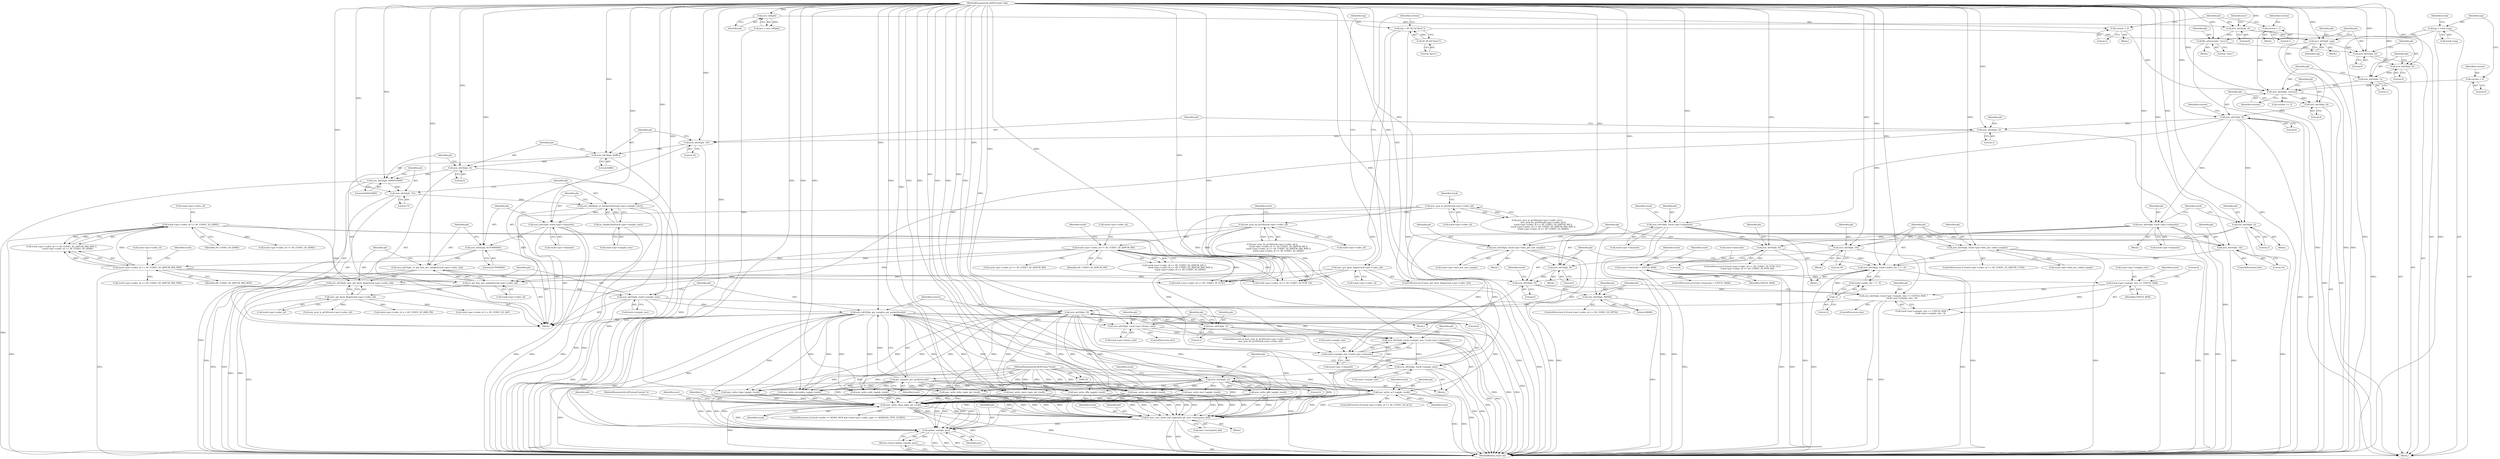 digraph "1_FFmpeg_fa19fbcf712a6a6cc5a5cfdc3254a97b9bce6582@API" {
"1000651" [label="(Call,mov_write_ac3_tag(pb, track))"];
"1000314" [label="(Call,avio_wb32(pb, get_samples_per_packet(track)))"];
"1000309" [label="(Call,avio_wb32(pb, track->sample_size))"];
"1000301" [label="(Call,avio_wb32(pb, mov_get_lpcm_flags(track->par->codec_id)))"];
"1000293" [label="(Call,avio_wb32(pb, av_get_bits_per_sample(track->par->codec_id)))"];
"1000290" [label="(Call,avio_wb32(pb, 0x7F000000))"];
"1000283" [label="(Call,avio_wb32(pb, track->par->channels))"];
"1000275" [label="(Call,avio_wb64(pb, av_double2int(track->par->sample_rate)))"];
"1000272" [label="(Call,avio_wb32(pb, 72))"];
"1000269" [label="(Call,avio_wb32(pb, 0x00010000))"];
"1000266" [label="(Call,avio_wb16(pb, 0))"];
"1000263" [label="(Call,avio_wb16(pb, 0xfffe))"];
"1000260" [label="(Call,avio_wb16(pb, 16))"];
"1000257" [label="(Call,avio_wb16(pb, 3))"];
"1000249" [label="(Call,avio_wb32(pb, 0))"];
"1000246" [label="(Call,avio_wb16(pb, 0))"];
"1000243" [label="(Call,avio_wb16(pb, version))"];
"1000240" [label="(Call,avio_wb16(pb, 1))"];
"1000237" [label="(Call,avio_wb16(pb, 0))"];
"1000234" [label="(Call,avio_wb32(pb, 0))"];
"1000226" [label="(Call,ffio_wfourcc(pb, \"enca\"))"];
"1000216" [label="(Call,avio_wb32(pb, 0))"];
"1000129" [label="(Call,avio_tell(pb))"];
"1000122" [label="(MethodParameterIn,AVIOContext *pb)"];
"1000231" [label="(Call,avio_wl32(pb, tag))"];
"1000162" [label="(Call,tag = AV_RL32(\"lpcm\"))"];
"1000164" [label="(Call,AV_RL32(\"lpcm\"))"];
"1000136" [label="(Call,tag = track->tag)"];
"1000213" [label="(Call,version = 1)"];
"1000166" [label="(Call,version = 2)"];
"1000132" [label="(Call,version = 0)"];
"1000277" [label="(Call,av_double2int(track->par->sample_rate))"];
"1000295" [label="(Call,av_get_bits_per_sample(track->par->codec_id))"];
"1000156" [label="(Call,mov_get_lpcm_flags(track->par->codec_id))"];
"1000205" [label="(Call,track->par->codec_id == AV_CODEC_ID_QDM2)"];
"1000198" [label="(Call,track->par->codec_id == AV_CODEC_ID_ADPCM_IMA_WAV)"];
"1000190" [label="(Call,track->par->codec_id == AV_CODEC_ID_ADPCM_MS)"];
"1000183" [label="(Call,mov_pcm_be_gt16(track->par->codec_id))"];
"1000176" [label="(Call,mov_pcm_le_gt16(track->par->codec_id))"];
"1000303" [label="(Call,mov_get_lpcm_flags(track->par->codec_id))"];
"1000316" [label="(Call,get_samples_per_packet(track))"];
"1000124" [label="(MethodParameterIn,MOVTrack *track)"];
"1000517" [label="(Call,avio_wb32(pb, 2))"];
"1000512" [label="(Call,avio_wb32(pb, track->sample_size))"];
"1000501" [label="(Call,avio_wb32(pb, track->sample_size / track->par->channels))"];
"1000494" [label="(Call,avio_wb32(pb, track->par->frame_size))"];
"1000468" [label="(Call,avio_wb16(pb, 0))"];
"1000448" [label="(Call,avio_wb16(pb, 48000))"];
"1000437" [label="(Call,avio_wb16(pb, 0))"];
"1000434" [label="(Call,avio_wb16(pb, 0))"];
"1000422" [label="(Call,avio_wb16(pb, track->par->bits_per_raw_sample))"];
"1000410" [label="(Call,avio_wb16(pb, 2))"];
"1000401" [label="(Call,avio_wb16(pb, track->par->channels))"];
"1000431" [label="(Call,avio_wb16(pb, 16))"];
"1000373" [label="(Call,avio_wb16(pb, track->audio_vbr ? -2 : 0))"];
"1000350" [label="(Call,avio_wb16(pb, 8))"];
"1000327" [label="(Call,avio_wb16(pb, track->par->channels))"];
"1000370" [label="(Call,avio_wb16(pb, 16))"];
"1000362" [label="(Call,avio_wb16(pb, track->par->bits_per_coded_sample))"];
"1000379" [label="(Call,-2)"];
"1000452" [label="(Call,avio_wb16(pb, track->par->sample_rate <= UINT16_MAX ?\n                          track->par->sample_rate : 0))"];
"1000455" [label="(Call,track->par->sample_rate <= UINT16_MAX)"];
"1000149" [label="(Call,track->timescale > UINT16_MAX)"];
"1000490" [label="(Call,avio_wb32(pb, 1))"];
"1000503" [label="(Call,track->sample_size / track->par->channels)"];
"1000739" [label="(Call,mov_write_chan_tag(s, pb, track))"];
"1000750" [label="(Call,ff_mov_cenc_write_sinf_tag(track, pb, mov->encryption_kid))"];
"1000757" [label="(Call,update_size(pb, pos))"];
"1000756" [label="(Return,return update_size(pb, pos);)"];
"1000205" [label="(Call,track->par->codec_id == AV_CODEC_ID_QDM2)"];
"1000739" [label="(Call,mov_write_chan_tag(s, pb, track))"];
"1000148" [label="(ControlStructure,if (track->timescale > UINT16_MAX))"];
"1000227" [label="(Identifier,pb)"];
"1000316" [label="(Call,get_samples_per_packet(track))"];
"1000315" [label="(Identifier,pb)"];
"1000217" [label="(Identifier,pb)"];
"1000440" [label="(ControlStructure,if (track->par->codec_id == AV_CODEC_ID_OPUS))"];
"1000351" [label="(Identifier,pb)"];
"1000369" [label="(ControlStructure,else)"];
"1000155" [label="(ControlStructure,if (mov_get_lpcm_flags(track->par->codec_id)))"];
"1000373" [label="(Call,avio_wb16(pb, track->audio_vbr ? -2 : 0))"];
"1000294" [label="(Identifier,pb)"];
"1000293" [label="(Call,avio_wb32(pb, av_get_bits_per_sample(track->par->codec_id)))"];
"1000328" [label="(Identifier,pb)"];
"1000422" [label="(Call,avio_wb16(pb, track->par->bits_per_raw_sample))"];
"1000461" [label="(Identifier,UINT16_MAX)"];
"1000218" [label="(Literal,0)"];
"1000584" [label="(Call,track->par->codec_id == AV_CODEC_ID_QDM2)"];
"1000354" [label="(ControlStructure,if (track->par->codec_id == AV_CODEC_ID_ADPCM_G726))"];
"1000317" [label="(Identifier,track)"];
"1000259" [label="(Literal,3)"];
"1000663" [label="(Call,mov_write_eac3_tag(pb, track))"];
"1000687" [label="(Call,mov_write_wfex_tag(s, pb, track))"];
"1000284" [label="(Identifier,pb)"];
"1000240" [label="(Call,avio_wb16(pb, 1))"];
"1000186" [label="(Identifier,track)"];
"1000374" [label="(Identifier,pb)"];
"1000410" [label="(Call,avio_wb16(pb, 2))"];
"1000276" [label="(Identifier,pb)"];
"1000568" [label="(Call,track->par->codec_id == AV_CODEC_ID_ADPCM_MS)"];
"1000272" [label="(Call,avio_wb32(pb, 72))"];
"1000295" [label="(Call,av_get_bits_per_sample(track->par->codec_id))"];
"1000204" [label="(Identifier,AV_CODEC_ID_ADPCM_IMA_WAV)"];
"1000177" [label="(Call,track->par->codec_id)"];
"1000478" [label="(Call,mov_pcm_le_gt16(track->par->codec_id))"];
"1000290" [label="(Call,avio_wb32(pb, 0x7F000000))"];
"1000248" [label="(Literal,0)"];
"1000363" [label="(Identifier,pb)"];
"1000329" [label="(Call,track->par->channels)"];
"1000386" [label="(Call,track->par->codec_id == AV_CODEC_ID_FLAC)"];
"1000291" [label="(Identifier,pb)"];
"1000273" [label="(Identifier,pb)"];
"1000350" [label="(Call,avio_wb16(pb, 8))"];
"1000632" [label="(Call,track->par->codec_id == AV_CODEC_ID_AMR_NB)"];
"1000375" [label="(Call,track->audio_vbr ? -2 : 0)"];
"1000191" [label="(Call,track->par->codec_id)"];
"1000124" [label="(MethodParameterIn,MOVTrack *track)"];
"1000167" [label="(Identifier,version)"];
"1000157" [label="(Call,track->par->codec_id)"];
"1000251" [label="(Literal,0)"];
"1000423" [label="(Identifier,pb)"];
"1000741" [label="(Identifier,pb)"];
"1000154" [label="(Block,)"];
"1000464" [label="(Identifier,track)"];
"1000371" [label="(Identifier,pb)"];
"1000336" [label="(Call,track->par->codec_id == AV_CODEC_ID_PCM_U8)"];
"1000254" [label="(Identifier,version)"];
"1000190" [label="(Call,track->par->codec_id == AV_CODEC_ID_ADPCM_MS)"];
"1000467" [label="(Literal,0)"];
"1000751" [label="(Identifier,track)"];
"1000512" [label="(Call,avio_wb32(pb, track->sample_size))"];
"1000501" [label="(Call,avio_wb32(pb, track->sample_size / track->par->channels))"];
"1000193" [label="(Identifier,track)"];
"1000401" [label="(Call,avio_wb16(pb, track->par->channels))"];
"1000451" [label="(ControlStructure,else)"];
"1000758" [label="(Identifier,pb)"];
"1000176" [label="(Call,mov_pcm_le_gt16(track->par->codec_id))"];
"1000182" [label="(Call,mov_pcm_be_gt16(track->par->codec_id) ||\n                   track->par->codec_id == AV_CODEC_ID_ADPCM_MS ||\n                   track->par->codec_id == AV_CODEC_ID_ADPCM_IMA_WAV ||\n                   track->par->codec_id == AV_CODEC_ID_QDM2)"];
"1000253" [label="(Call,version == 2)"];
"1000236" [label="(Literal,0)"];
"1000296" [label="(Call,track->par->codec_id)"];
"1000496" [label="(Call,track->par->frame_size)"];
"1000211" [label="(Identifier,AV_CODEC_ID_QDM2)"];
"1000491" [label="(Identifier,pb)"];
"1000432" [label="(Identifier,pb)"];
"1000612" [label="(Call,mov_write_wave_tag(s, pb, track))"];
"1000334" [label="(ControlStructure,if (track->par->codec_id == AV_CODEC_ID_PCM_U8 ||\n                track->par->codec_id == AV_CODEC_ID_PCM_S8))"];
"1000225" [label="(Block,)"];
"1000493" [label="(ControlStructure,else)"];
"1000433" [label="(Literal,16)"];
"1000476" [label="(ControlStructure,if (mov_pcm_le_gt16(track->par->codec_id) ||\n            mov_pcm_be_gt16(track->par->codec_id)))"];
"1000162" [label="(Call,tag = AV_RL32(\"lpcm\"))"];
"1000517" [label="(Call,avio_wb32(pb, 2))"];
"1000437" [label="(Call,avio_wb16(pb, 0))"];
"1000444" [label="(Identifier,track)"];
"1000383" [label="(Block,)"];
"1000267" [label="(Identifier,pb)"];
"1000285" [label="(Call,track->par->channels)"];
"1000153" [label="(Identifier,UINT16_MAX)"];
"1000494" [label="(Call,avio_wb32(pb, track->par->frame_size))"];
"1000250" [label="(Identifier,pb)"];
"1000150" [label="(Call,track->timescale)"];
"1000700" [label="(Call,mov_write_dfla_tag(pb, track))"];
"1000326" [label="(Block,)"];
"1000164" [label="(Call,AV_RL32(\"lpcm\"))"];
"1000232" [label="(Identifier,pb)"];
"1000352" [label="(Literal,8)"];
"1000238" [label="(Identifier,pb)"];
"1000222" [label="(Identifier,mov)"];
"1000756" [label="(Return,return update_size(pb, pos);)"];
"1000165" [label="(Literal,\"lpcm\")"];
"1000729" [label="(Identifier,track)"];
"1000199" [label="(Call,track->par->codec_id)"];
"1000370" [label="(Call,avio_wb16(pb, 16))"];
"1000456" [label="(Call,track->par->sample_rate)"];
"1000121" [label="(MethodParameterIn,AVFormatContext *s)"];
"1000431" [label="(Call,avio_wb16(pb, 16))"];
"1000400" [label="(Block,)"];
"1000130" [label="(Identifier,pb)"];
"1000129" [label="(Call,avio_tell(pb))"];
"1000417" [label="(Identifier,track)"];
"1000430" [label="(Block,)"];
"1000314" [label="(Call,avio_wb32(pb, get_samples_per_packet(track)))"];
"1000502" [label="(Identifier,pb)"];
"1000753" [label="(Call,mov->encryption_kid)"];
"1000197" [label="(Call,track->par->codec_id == AV_CODEC_ID_ADPCM_IMA_WAV ||\n                   track->par->codec_id == AV_CODEC_ID_QDM2)"];
"1000675" [label="(Call,mov_write_extradata_tag(pb, track))"];
"1000339" [label="(Identifier,track)"];
"1000168" [label="(Literal,2)"];
"1000268" [label="(Literal,0)"];
"1000379" [label="(Call,-2)"];
"1000372" [label="(Literal,16)"];
"1000274" [label="(Literal,72)"];
"1000234" [label="(Call,avio_wb32(pb, 0))"];
"1000362" [label="(Call,avio_wb16(pb, track->par->bits_per_coded_sample))"];
"1000249" [label="(Call,avio_wb32(pb, 0))"];
"1000402" [label="(Identifier,pb)"];
"1000122" [label="(MethodParameterIn,AVIOContext *pb)"];
"1000301" [label="(Call,avio_wb32(pb, mov_get_lpcm_flags(track->par->codec_id)))"];
"1000327" [label="(Call,avio_wb16(pb, track->par->channels))"];
"1000226" [label="(Call,ffio_wfourcc(pb, \"enca\"))"];
"1000746" [label="(Identifier,mov)"];
"1000503" [label="(Call,track->sample_size / track->par->channels)"];
"1000518" [label="(Identifier,pb)"];
"1000233" [label="(Identifier,tag)"];
"1000206" [label="(Call,track->par->codec_id)"];
"1000237" [label="(Call,avio_wb16(pb, 0))"];
"1000277" [label="(Call,av_double2int(track->par->sample_rate))"];
"1000159" [label="(Identifier,track)"];
"1000241" [label="(Identifier,pb)"];
"1000750" [label="(Call,ff_mov_cenc_write_sinf_tag(track, pb, mov->encryption_kid))"];
"1000257" [label="(Call,avio_wb16(pb, 3))"];
"1000265" [label="(Literal,0xfffe)"];
"1000411" [label="(Identifier,pb)"];
"1000235" [label="(Identifier,pb)"];
"1000454" [label="(Call,track->par->sample_rate <= UINT16_MAX ?\n                          track->par->sample_rate : 0)"];
"1000262" [label="(Literal,16)"];
"1000740" [label="(Identifier,s)"];
"1000712" [label="(Call,mov_write_dops_tag(pb, track))"];
"1000244" [label="(Identifier,pb)"];
"1000125" [label="(Block,)"];
"1000243" [label="(Call,avio_wb16(pb, version))"];
"1000449" [label="(Identifier,pb)"];
"1000439" [label="(Literal,0)"];
"1000470" [label="(Literal,0)"];
"1000424" [label="(Call,track->par->bits_per_raw_sample)"];
"1000137" [label="(Identifier,tag)"];
"1000436" [label="(Literal,0)"];
"1000173" [label="(Identifier,track)"];
"1000752" [label="(Identifier,pb)"];
"1000127" [label="(Call,pos = avio_tell(pb))"];
"1000412" [label="(Literal,2)"];
"1000215" [label="(Literal,1)"];
"1000455" [label="(Call,track->par->sample_rate <= UINT16_MAX)"];
"1000507" [label="(Call,track->par->channels)"];
"1000319" [label="(Block,)"];
"1000231" [label="(Call,avio_wl32(pb, tag))"];
"1000198" [label="(Call,track->par->codec_id == AV_CODEC_ID_ADPCM_IMA_WAV)"];
"1000639" [label="(Call,mov_write_amr_tag(pb, track))"];
"1000495" [label="(Identifier,pb)"];
"1000230" [label="(Block,)"];
"1000653" [label="(Identifier,track)"];
"1000468" [label="(Call,avio_wb16(pb, 0))"];
"1000490" [label="(Call,avio_wb32(pb, 1))"];
"1000469" [label="(Identifier,pb)"];
"1000214" [label="(Identifier,version)"];
"1000519" [label="(Literal,2)"];
"1000421" [label="(Block,)"];
"1000403" [label="(Call,track->par->channels)"];
"1000434" [label="(Call,avio_wb16(pb, 0))"];
"1000201" [label="(Identifier,track)"];
"1000189" [label="(Call,track->par->codec_id == AV_CODEC_ID_ADPCM_MS ||\n                   track->par->codec_id == AV_CODEC_ID_ADPCM_IMA_WAV ||\n                   track->par->codec_id == AV_CODEC_ID_QDM2)"];
"1000269" [label="(Call,avio_wb32(pb, 0x00010000))"];
"1000260" [label="(Call,avio_wb16(pb, 16))"];
"1000228" [label="(Literal,\"enca\")"];
"1000246" [label="(Call,avio_wb16(pb, 0))"];
"1000448" [label="(Call,avio_wb16(pb, 48000))"];
"1000138" [label="(Call,track->tag)"];
"1000438" [label="(Identifier,pb)"];
"1000309" [label="(Call,avio_wb32(pb, track->sample_size))"];
"1000245" [label="(Identifier,version)"];
"1000524" [label="(Identifier,track)"];
"1000261" [label="(Identifier,pb)"];
"1000175" [label="(Call,mov_pcm_le_gt16(track->par->codec_id) ||\n                   mov_pcm_be_gt16(track->par->codec_id) ||\n                   track->par->codec_id == AV_CODEC_ID_ADPCM_MS ||\n                   track->par->codec_id == AV_CODEC_ID_ADPCM_IMA_WAV ||\n                   track->par->codec_id == AV_CODEC_ID_QDM2)"];
"1000528" [label="(Call,track->par->codec_id == AV_CODEC_ID_AAC)"];
"1000450" [label="(Literal,48000)"];
"1000208" [label="(Identifier,track)"];
"1000380" [label="(Literal,2)"];
"1000275" [label="(Call,avio_wb64(pb, av_double2int(track->par->sample_rate)))"];
"1000256" [label="(Block,)"];
"1000163" [label="(Identifier,tag)"];
"1000278" [label="(Call,track->par->sample_rate)"];
"1000196" [label="(Identifier,AV_CODEC_ID_ADPCM_MS)"];
"1000149" [label="(Call,track->timescale > UINT16_MAX)"];
"1000749" [label="(Block,)"];
"1000302" [label="(Identifier,pb)"];
"1000216" [label="(Call,avio_wb32(pb, 0))"];
"1000651" [label="(Call,mov_write_ac3_tag(pb, track))"];
"1000475" [label="(Block,)"];
"1000504" [label="(Call,track->sample_size)"];
"1000409" [label="(Block,)"];
"1000271" [label="(Literal,0x00010000)"];
"1000364" [label="(Call,track->par->bits_per_coded_sample)"];
"1000311" [label="(Call,track->sample_size)"];
"1000166" [label="(Call,version = 2)"];
"1000270" [label="(Identifier,pb)"];
"1000453" [label="(Identifier,pb)"];
"1000757" [label="(Call,update_size(pb, pos))"];
"1000627" [label="(Call,mov_write_esds_tag(pb, track))"];
"1000239" [label="(Literal,0)"];
"1000514" [label="(Call,track->sample_size)"];
"1000213" [label="(Call,version = 1)"];
"1000473" [label="(Identifier,version)"];
"1000435" [label="(Identifier,pb)"];
"1000242" [label="(Literal,1)"];
"1000144" [label="(Identifier,track)"];
"1000725" [label="(ControlStructure,if (track->mode == MODE_MOV && track->par->codec_type == AVMEDIA_TYPE_AUDIO))"];
"1000264" [label="(Identifier,pb)"];
"1000258" [label="(Identifier,pb)"];
"1000132" [label="(Call,version = 0)"];
"1000760" [label="(MethodReturn,static int)"];
"1000292" [label="(Literal,0x7F000000)"];
"1000212" [label="(Block,)"];
"1000643" [label="(ControlStructure,if (track->par->codec_id == AV_CODEC_ID_AC3))"];
"1000310" [label="(Identifier,pb)"];
"1000156" [label="(Call,mov_get_lpcm_flags(track->par->codec_id))"];
"1000492" [label="(Literal,1)"];
"1000303" [label="(Call,mov_get_lpcm_flags(track->par->codec_id))"];
"1000304" [label="(Call,track->par->codec_id)"];
"1000247" [label="(Identifier,pb)"];
"1000283" [label="(Call,avio_wb32(pb, track->par->channels))"];
"1000266" [label="(Call,avio_wb16(pb, 0))"];
"1000263" [label="(Call,avio_wb16(pb, 0xfffe))"];
"1000133" [label="(Identifier,version)"];
"1000184" [label="(Call,track->par->codec_id)"];
"1000742" [label="(Identifier,track)"];
"1000136" [label="(Call,tag = track->tag)"];
"1000722" [label="(Call,mov_write_glbl_tag(pb, track))"];
"1000576" [label="(Call,track->par->codec_id == AV_CODEC_ID_ADPCM_IMA_WAV)"];
"1000183" [label="(Call,mov_pcm_be_gt16(track->par->codec_id))"];
"1000134" [label="(Literal,0)"];
"1000759" [label="(Identifier,pos)"];
"1000513" [label="(Identifier,pb)"];
"1000452" [label="(Call,avio_wb16(pb, track->par->sample_rate <= UINT16_MAX ?\n                          track->par->sample_rate : 0))"];
"1000652" [label="(Identifier,pb)"];
"1000651" -> "1000643"  [label="AST: "];
"1000651" -> "1000653"  [label="CFG: "];
"1000652" -> "1000651"  [label="AST: "];
"1000653" -> "1000651"  [label="AST: "];
"1000729" -> "1000651"  [label="CFG: "];
"1000651" -> "1000760"  [label="DDG: "];
"1000651" -> "1000760"  [label="DDG: "];
"1000314" -> "1000651"  [label="DDG: "];
"1000517" -> "1000651"  [label="DDG: "];
"1000468" -> "1000651"  [label="DDG: "];
"1000122" -> "1000651"  [label="DDG: "];
"1000316" -> "1000651"  [label="DDG: "];
"1000124" -> "1000651"  [label="DDG: "];
"1000651" -> "1000739"  [label="DDG: "];
"1000651" -> "1000739"  [label="DDG: "];
"1000651" -> "1000750"  [label="DDG: "];
"1000651" -> "1000750"  [label="DDG: "];
"1000651" -> "1000757"  [label="DDG: "];
"1000314" -> "1000256"  [label="AST: "];
"1000314" -> "1000316"  [label="CFG: "];
"1000315" -> "1000314"  [label="AST: "];
"1000316" -> "1000314"  [label="AST: "];
"1000473" -> "1000314"  [label="CFG: "];
"1000314" -> "1000760"  [label="DDG: "];
"1000314" -> "1000760"  [label="DDG: "];
"1000309" -> "1000314"  [label="DDG: "];
"1000122" -> "1000314"  [label="DDG: "];
"1000316" -> "1000314"  [label="DDG: "];
"1000314" -> "1000490"  [label="DDG: "];
"1000314" -> "1000494"  [label="DDG: "];
"1000314" -> "1000612"  [label="DDG: "];
"1000314" -> "1000627"  [label="DDG: "];
"1000314" -> "1000639"  [label="DDG: "];
"1000314" -> "1000663"  [label="DDG: "];
"1000314" -> "1000675"  [label="DDG: "];
"1000314" -> "1000687"  [label="DDG: "];
"1000314" -> "1000700"  [label="DDG: "];
"1000314" -> "1000712"  [label="DDG: "];
"1000314" -> "1000722"  [label="DDG: "];
"1000314" -> "1000739"  [label="DDG: "];
"1000314" -> "1000750"  [label="DDG: "];
"1000314" -> "1000757"  [label="DDG: "];
"1000309" -> "1000256"  [label="AST: "];
"1000309" -> "1000311"  [label="CFG: "];
"1000310" -> "1000309"  [label="AST: "];
"1000311" -> "1000309"  [label="AST: "];
"1000315" -> "1000309"  [label="CFG: "];
"1000309" -> "1000760"  [label="DDG: "];
"1000309" -> "1000760"  [label="DDG: "];
"1000301" -> "1000309"  [label="DDG: "];
"1000122" -> "1000309"  [label="DDG: "];
"1000309" -> "1000503"  [label="DDG: "];
"1000301" -> "1000256"  [label="AST: "];
"1000301" -> "1000303"  [label="CFG: "];
"1000302" -> "1000301"  [label="AST: "];
"1000303" -> "1000301"  [label="AST: "];
"1000310" -> "1000301"  [label="CFG: "];
"1000301" -> "1000760"  [label="DDG: "];
"1000301" -> "1000760"  [label="DDG: "];
"1000293" -> "1000301"  [label="DDG: "];
"1000122" -> "1000301"  [label="DDG: "];
"1000303" -> "1000301"  [label="DDG: "];
"1000293" -> "1000256"  [label="AST: "];
"1000293" -> "1000295"  [label="CFG: "];
"1000294" -> "1000293"  [label="AST: "];
"1000295" -> "1000293"  [label="AST: "];
"1000302" -> "1000293"  [label="CFG: "];
"1000293" -> "1000760"  [label="DDG: "];
"1000293" -> "1000760"  [label="DDG: "];
"1000290" -> "1000293"  [label="DDG: "];
"1000122" -> "1000293"  [label="DDG: "];
"1000295" -> "1000293"  [label="DDG: "];
"1000290" -> "1000256"  [label="AST: "];
"1000290" -> "1000292"  [label="CFG: "];
"1000291" -> "1000290"  [label="AST: "];
"1000292" -> "1000290"  [label="AST: "];
"1000294" -> "1000290"  [label="CFG: "];
"1000290" -> "1000760"  [label="DDG: "];
"1000283" -> "1000290"  [label="DDG: "];
"1000122" -> "1000290"  [label="DDG: "];
"1000283" -> "1000256"  [label="AST: "];
"1000283" -> "1000285"  [label="CFG: "];
"1000284" -> "1000283"  [label="AST: "];
"1000285" -> "1000283"  [label="AST: "];
"1000291" -> "1000283"  [label="CFG: "];
"1000283" -> "1000760"  [label="DDG: "];
"1000283" -> "1000760"  [label="DDG: "];
"1000275" -> "1000283"  [label="DDG: "];
"1000122" -> "1000283"  [label="DDG: "];
"1000283" -> "1000503"  [label="DDG: "];
"1000275" -> "1000256"  [label="AST: "];
"1000275" -> "1000277"  [label="CFG: "];
"1000276" -> "1000275"  [label="AST: "];
"1000277" -> "1000275"  [label="AST: "];
"1000284" -> "1000275"  [label="CFG: "];
"1000275" -> "1000760"  [label="DDG: "];
"1000275" -> "1000760"  [label="DDG: "];
"1000272" -> "1000275"  [label="DDG: "];
"1000122" -> "1000275"  [label="DDG: "];
"1000277" -> "1000275"  [label="DDG: "];
"1000272" -> "1000256"  [label="AST: "];
"1000272" -> "1000274"  [label="CFG: "];
"1000273" -> "1000272"  [label="AST: "];
"1000274" -> "1000272"  [label="AST: "];
"1000276" -> "1000272"  [label="CFG: "];
"1000272" -> "1000760"  [label="DDG: "];
"1000269" -> "1000272"  [label="DDG: "];
"1000122" -> "1000272"  [label="DDG: "];
"1000269" -> "1000256"  [label="AST: "];
"1000269" -> "1000271"  [label="CFG: "];
"1000270" -> "1000269"  [label="AST: "];
"1000271" -> "1000269"  [label="AST: "];
"1000273" -> "1000269"  [label="CFG: "];
"1000269" -> "1000760"  [label="DDG: "];
"1000266" -> "1000269"  [label="DDG: "];
"1000122" -> "1000269"  [label="DDG: "];
"1000266" -> "1000256"  [label="AST: "];
"1000266" -> "1000268"  [label="CFG: "];
"1000267" -> "1000266"  [label="AST: "];
"1000268" -> "1000266"  [label="AST: "];
"1000270" -> "1000266"  [label="CFG: "];
"1000266" -> "1000760"  [label="DDG: "];
"1000263" -> "1000266"  [label="DDG: "];
"1000122" -> "1000266"  [label="DDG: "];
"1000263" -> "1000256"  [label="AST: "];
"1000263" -> "1000265"  [label="CFG: "];
"1000264" -> "1000263"  [label="AST: "];
"1000265" -> "1000263"  [label="AST: "];
"1000267" -> "1000263"  [label="CFG: "];
"1000263" -> "1000760"  [label="DDG: "];
"1000260" -> "1000263"  [label="DDG: "];
"1000122" -> "1000263"  [label="DDG: "];
"1000260" -> "1000256"  [label="AST: "];
"1000260" -> "1000262"  [label="CFG: "];
"1000261" -> "1000260"  [label="AST: "];
"1000262" -> "1000260"  [label="AST: "];
"1000264" -> "1000260"  [label="CFG: "];
"1000260" -> "1000760"  [label="DDG: "];
"1000257" -> "1000260"  [label="DDG: "];
"1000122" -> "1000260"  [label="DDG: "];
"1000257" -> "1000256"  [label="AST: "];
"1000257" -> "1000259"  [label="CFG: "];
"1000258" -> "1000257"  [label="AST: "];
"1000259" -> "1000257"  [label="AST: "];
"1000261" -> "1000257"  [label="CFG: "];
"1000257" -> "1000760"  [label="DDG: "];
"1000249" -> "1000257"  [label="DDG: "];
"1000122" -> "1000257"  [label="DDG: "];
"1000249" -> "1000125"  [label="AST: "];
"1000249" -> "1000251"  [label="CFG: "];
"1000250" -> "1000249"  [label="AST: "];
"1000251" -> "1000249"  [label="AST: "];
"1000254" -> "1000249"  [label="CFG: "];
"1000249" -> "1000760"  [label="DDG: "];
"1000246" -> "1000249"  [label="DDG: "];
"1000122" -> "1000249"  [label="DDG: "];
"1000249" -> "1000327"  [label="DDG: "];
"1000249" -> "1000401"  [label="DDG: "];
"1000249" -> "1000410"  [label="DDG: "];
"1000246" -> "1000125"  [label="AST: "];
"1000246" -> "1000248"  [label="CFG: "];
"1000247" -> "1000246"  [label="AST: "];
"1000248" -> "1000246"  [label="AST: "];
"1000250" -> "1000246"  [label="CFG: "];
"1000243" -> "1000246"  [label="DDG: "];
"1000122" -> "1000246"  [label="DDG: "];
"1000243" -> "1000125"  [label="AST: "];
"1000243" -> "1000245"  [label="CFG: "];
"1000244" -> "1000243"  [label="AST: "];
"1000245" -> "1000243"  [label="AST: "];
"1000247" -> "1000243"  [label="CFG: "];
"1000243" -> "1000760"  [label="DDG: "];
"1000240" -> "1000243"  [label="DDG: "];
"1000122" -> "1000243"  [label="DDG: "];
"1000213" -> "1000243"  [label="DDG: "];
"1000166" -> "1000243"  [label="DDG: "];
"1000132" -> "1000243"  [label="DDG: "];
"1000243" -> "1000253"  [label="DDG: "];
"1000240" -> "1000125"  [label="AST: "];
"1000240" -> "1000242"  [label="CFG: "];
"1000241" -> "1000240"  [label="AST: "];
"1000242" -> "1000240"  [label="AST: "];
"1000244" -> "1000240"  [label="CFG: "];
"1000240" -> "1000760"  [label="DDG: "];
"1000237" -> "1000240"  [label="DDG: "];
"1000122" -> "1000240"  [label="DDG: "];
"1000237" -> "1000125"  [label="AST: "];
"1000237" -> "1000239"  [label="CFG: "];
"1000238" -> "1000237"  [label="AST: "];
"1000239" -> "1000237"  [label="AST: "];
"1000241" -> "1000237"  [label="CFG: "];
"1000234" -> "1000237"  [label="DDG: "];
"1000122" -> "1000237"  [label="DDG: "];
"1000234" -> "1000125"  [label="AST: "];
"1000234" -> "1000236"  [label="CFG: "];
"1000235" -> "1000234"  [label="AST: "];
"1000236" -> "1000234"  [label="AST: "];
"1000238" -> "1000234"  [label="CFG: "];
"1000226" -> "1000234"  [label="DDG: "];
"1000231" -> "1000234"  [label="DDG: "];
"1000122" -> "1000234"  [label="DDG: "];
"1000226" -> "1000225"  [label="AST: "];
"1000226" -> "1000228"  [label="CFG: "];
"1000227" -> "1000226"  [label="AST: "];
"1000228" -> "1000226"  [label="AST: "];
"1000235" -> "1000226"  [label="CFG: "];
"1000226" -> "1000760"  [label="DDG: "];
"1000216" -> "1000226"  [label="DDG: "];
"1000122" -> "1000226"  [label="DDG: "];
"1000216" -> "1000125"  [label="AST: "];
"1000216" -> "1000218"  [label="CFG: "];
"1000217" -> "1000216"  [label="AST: "];
"1000218" -> "1000216"  [label="AST: "];
"1000222" -> "1000216"  [label="CFG: "];
"1000129" -> "1000216"  [label="DDG: "];
"1000122" -> "1000216"  [label="DDG: "];
"1000216" -> "1000231"  [label="DDG: "];
"1000129" -> "1000127"  [label="AST: "];
"1000129" -> "1000130"  [label="CFG: "];
"1000130" -> "1000129"  [label="AST: "];
"1000127" -> "1000129"  [label="CFG: "];
"1000129" -> "1000127"  [label="DDG: "];
"1000122" -> "1000129"  [label="DDG: "];
"1000122" -> "1000120"  [label="AST: "];
"1000122" -> "1000760"  [label="DDG: "];
"1000122" -> "1000231"  [label="DDG: "];
"1000122" -> "1000327"  [label="DDG: "];
"1000122" -> "1000350"  [label="DDG: "];
"1000122" -> "1000362"  [label="DDG: "];
"1000122" -> "1000370"  [label="DDG: "];
"1000122" -> "1000373"  [label="DDG: "];
"1000122" -> "1000401"  [label="DDG: "];
"1000122" -> "1000410"  [label="DDG: "];
"1000122" -> "1000422"  [label="DDG: "];
"1000122" -> "1000431"  [label="DDG: "];
"1000122" -> "1000434"  [label="DDG: "];
"1000122" -> "1000437"  [label="DDG: "];
"1000122" -> "1000448"  [label="DDG: "];
"1000122" -> "1000452"  [label="DDG: "];
"1000122" -> "1000468"  [label="DDG: "];
"1000122" -> "1000490"  [label="DDG: "];
"1000122" -> "1000494"  [label="DDG: "];
"1000122" -> "1000501"  [label="DDG: "];
"1000122" -> "1000512"  [label="DDG: "];
"1000122" -> "1000517"  [label="DDG: "];
"1000122" -> "1000612"  [label="DDG: "];
"1000122" -> "1000627"  [label="DDG: "];
"1000122" -> "1000639"  [label="DDG: "];
"1000122" -> "1000663"  [label="DDG: "];
"1000122" -> "1000675"  [label="DDG: "];
"1000122" -> "1000687"  [label="DDG: "];
"1000122" -> "1000700"  [label="DDG: "];
"1000122" -> "1000712"  [label="DDG: "];
"1000122" -> "1000722"  [label="DDG: "];
"1000122" -> "1000739"  [label="DDG: "];
"1000122" -> "1000750"  [label="DDG: "];
"1000122" -> "1000757"  [label="DDG: "];
"1000231" -> "1000230"  [label="AST: "];
"1000231" -> "1000233"  [label="CFG: "];
"1000232" -> "1000231"  [label="AST: "];
"1000233" -> "1000231"  [label="AST: "];
"1000235" -> "1000231"  [label="CFG: "];
"1000231" -> "1000760"  [label="DDG: "];
"1000231" -> "1000760"  [label="DDG: "];
"1000162" -> "1000231"  [label="DDG: "];
"1000136" -> "1000231"  [label="DDG: "];
"1000162" -> "1000155"  [label="AST: "];
"1000162" -> "1000164"  [label="CFG: "];
"1000163" -> "1000162"  [label="AST: "];
"1000164" -> "1000162"  [label="AST: "];
"1000167" -> "1000162"  [label="CFG: "];
"1000162" -> "1000760"  [label="DDG: "];
"1000162" -> "1000760"  [label="DDG: "];
"1000164" -> "1000162"  [label="DDG: "];
"1000164" -> "1000165"  [label="CFG: "];
"1000165" -> "1000164"  [label="AST: "];
"1000136" -> "1000125"  [label="AST: "];
"1000136" -> "1000138"  [label="CFG: "];
"1000137" -> "1000136"  [label="AST: "];
"1000138" -> "1000136"  [label="AST: "];
"1000144" -> "1000136"  [label="CFG: "];
"1000136" -> "1000760"  [label="DDG: "];
"1000136" -> "1000760"  [label="DDG: "];
"1000213" -> "1000212"  [label="AST: "];
"1000213" -> "1000215"  [label="CFG: "];
"1000214" -> "1000213"  [label="AST: "];
"1000215" -> "1000213"  [label="AST: "];
"1000217" -> "1000213"  [label="CFG: "];
"1000166" -> "1000154"  [label="AST: "];
"1000166" -> "1000168"  [label="CFG: "];
"1000167" -> "1000166"  [label="AST: "];
"1000168" -> "1000166"  [label="AST: "];
"1000217" -> "1000166"  [label="CFG: "];
"1000132" -> "1000125"  [label="AST: "];
"1000132" -> "1000134"  [label="CFG: "];
"1000133" -> "1000132"  [label="AST: "];
"1000134" -> "1000132"  [label="AST: "];
"1000137" -> "1000132"  [label="CFG: "];
"1000277" -> "1000278"  [label="CFG: "];
"1000278" -> "1000277"  [label="AST: "];
"1000277" -> "1000760"  [label="DDG: "];
"1000295" -> "1000296"  [label="CFG: "];
"1000296" -> "1000295"  [label="AST: "];
"1000156" -> "1000295"  [label="DDG: "];
"1000205" -> "1000295"  [label="DDG: "];
"1000183" -> "1000295"  [label="DDG: "];
"1000190" -> "1000295"  [label="DDG: "];
"1000198" -> "1000295"  [label="DDG: "];
"1000176" -> "1000295"  [label="DDG: "];
"1000295" -> "1000303"  [label="DDG: "];
"1000156" -> "1000155"  [label="AST: "];
"1000156" -> "1000157"  [label="CFG: "];
"1000157" -> "1000156"  [label="AST: "];
"1000163" -> "1000156"  [label="CFG: "];
"1000167" -> "1000156"  [label="CFG: "];
"1000156" -> "1000760"  [label="DDG: "];
"1000156" -> "1000336"  [label="DDG: "];
"1000156" -> "1000386"  [label="DDG: "];
"1000205" -> "1000197"  [label="AST: "];
"1000205" -> "1000211"  [label="CFG: "];
"1000206" -> "1000205"  [label="AST: "];
"1000211" -> "1000205"  [label="AST: "];
"1000197" -> "1000205"  [label="CFG: "];
"1000205" -> "1000760"  [label="DDG: "];
"1000205" -> "1000197"  [label="DDG: "];
"1000205" -> "1000197"  [label="DDG: "];
"1000198" -> "1000205"  [label="DDG: "];
"1000205" -> "1000336"  [label="DDG: "];
"1000205" -> "1000386"  [label="DDG: "];
"1000205" -> "1000584"  [label="DDG: "];
"1000198" -> "1000197"  [label="AST: "];
"1000198" -> "1000204"  [label="CFG: "];
"1000199" -> "1000198"  [label="AST: "];
"1000204" -> "1000198"  [label="AST: "];
"1000208" -> "1000198"  [label="CFG: "];
"1000197" -> "1000198"  [label="CFG: "];
"1000198" -> "1000760"  [label="DDG: "];
"1000198" -> "1000197"  [label="DDG: "];
"1000198" -> "1000197"  [label="DDG: "];
"1000190" -> "1000198"  [label="DDG: "];
"1000198" -> "1000336"  [label="DDG: "];
"1000198" -> "1000386"  [label="DDG: "];
"1000198" -> "1000576"  [label="DDG: "];
"1000190" -> "1000189"  [label="AST: "];
"1000190" -> "1000196"  [label="CFG: "];
"1000191" -> "1000190"  [label="AST: "];
"1000196" -> "1000190"  [label="AST: "];
"1000201" -> "1000190"  [label="CFG: "];
"1000189" -> "1000190"  [label="CFG: "];
"1000190" -> "1000760"  [label="DDG: "];
"1000190" -> "1000189"  [label="DDG: "];
"1000190" -> "1000189"  [label="DDG: "];
"1000183" -> "1000190"  [label="DDG: "];
"1000190" -> "1000336"  [label="DDG: "];
"1000190" -> "1000386"  [label="DDG: "];
"1000190" -> "1000568"  [label="DDG: "];
"1000183" -> "1000182"  [label="AST: "];
"1000183" -> "1000184"  [label="CFG: "];
"1000184" -> "1000183"  [label="AST: "];
"1000193" -> "1000183"  [label="CFG: "];
"1000182" -> "1000183"  [label="CFG: "];
"1000183" -> "1000182"  [label="DDG: "];
"1000176" -> "1000183"  [label="DDG: "];
"1000183" -> "1000336"  [label="DDG: "];
"1000183" -> "1000386"  [label="DDG: "];
"1000176" -> "1000175"  [label="AST: "];
"1000176" -> "1000177"  [label="CFG: "];
"1000177" -> "1000176"  [label="AST: "];
"1000186" -> "1000176"  [label="CFG: "];
"1000175" -> "1000176"  [label="CFG: "];
"1000176" -> "1000175"  [label="DDG: "];
"1000176" -> "1000336"  [label="DDG: "];
"1000176" -> "1000386"  [label="DDG: "];
"1000303" -> "1000304"  [label="CFG: "];
"1000304" -> "1000303"  [label="AST: "];
"1000303" -> "1000760"  [label="DDG: "];
"1000303" -> "1000478"  [label="DDG: "];
"1000303" -> "1000528"  [label="DDG: "];
"1000303" -> "1000632"  [label="DDG: "];
"1000316" -> "1000317"  [label="CFG: "];
"1000317" -> "1000316"  [label="AST: "];
"1000316" -> "1000760"  [label="DDG: "];
"1000124" -> "1000316"  [label="DDG: "];
"1000316" -> "1000612"  [label="DDG: "];
"1000316" -> "1000627"  [label="DDG: "];
"1000316" -> "1000639"  [label="DDG: "];
"1000316" -> "1000663"  [label="DDG: "];
"1000316" -> "1000675"  [label="DDG: "];
"1000316" -> "1000687"  [label="DDG: "];
"1000316" -> "1000700"  [label="DDG: "];
"1000316" -> "1000712"  [label="DDG: "];
"1000316" -> "1000722"  [label="DDG: "];
"1000316" -> "1000739"  [label="DDG: "];
"1000316" -> "1000750"  [label="DDG: "];
"1000124" -> "1000120"  [label="AST: "];
"1000124" -> "1000760"  [label="DDG: "];
"1000124" -> "1000612"  [label="DDG: "];
"1000124" -> "1000627"  [label="DDG: "];
"1000124" -> "1000639"  [label="DDG: "];
"1000124" -> "1000663"  [label="DDG: "];
"1000124" -> "1000675"  [label="DDG: "];
"1000124" -> "1000687"  [label="DDG: "];
"1000124" -> "1000700"  [label="DDG: "];
"1000124" -> "1000712"  [label="DDG: "];
"1000124" -> "1000722"  [label="DDG: "];
"1000124" -> "1000739"  [label="DDG: "];
"1000124" -> "1000750"  [label="DDG: "];
"1000517" -> "1000475"  [label="AST: "];
"1000517" -> "1000519"  [label="CFG: "];
"1000518" -> "1000517"  [label="AST: "];
"1000519" -> "1000517"  [label="AST: "];
"1000524" -> "1000517"  [label="CFG: "];
"1000517" -> "1000760"  [label="DDG: "];
"1000512" -> "1000517"  [label="DDG: "];
"1000517" -> "1000612"  [label="DDG: "];
"1000517" -> "1000627"  [label="DDG: "];
"1000517" -> "1000639"  [label="DDG: "];
"1000517" -> "1000663"  [label="DDG: "];
"1000517" -> "1000675"  [label="DDG: "];
"1000517" -> "1000687"  [label="DDG: "];
"1000517" -> "1000700"  [label="DDG: "];
"1000517" -> "1000712"  [label="DDG: "];
"1000517" -> "1000722"  [label="DDG: "];
"1000517" -> "1000739"  [label="DDG: "];
"1000517" -> "1000750"  [label="DDG: "];
"1000517" -> "1000757"  [label="DDG: "];
"1000512" -> "1000475"  [label="AST: "];
"1000512" -> "1000514"  [label="CFG: "];
"1000513" -> "1000512"  [label="AST: "];
"1000514" -> "1000512"  [label="AST: "];
"1000518" -> "1000512"  [label="CFG: "];
"1000512" -> "1000760"  [label="DDG: "];
"1000512" -> "1000760"  [label="DDG: "];
"1000501" -> "1000512"  [label="DDG: "];
"1000503" -> "1000512"  [label="DDG: "];
"1000501" -> "1000475"  [label="AST: "];
"1000501" -> "1000503"  [label="CFG: "];
"1000502" -> "1000501"  [label="AST: "];
"1000503" -> "1000501"  [label="AST: "];
"1000513" -> "1000501"  [label="CFG: "];
"1000501" -> "1000760"  [label="DDG: "];
"1000501" -> "1000760"  [label="DDG: "];
"1000494" -> "1000501"  [label="DDG: "];
"1000490" -> "1000501"  [label="DDG: "];
"1000503" -> "1000501"  [label="DDG: "];
"1000503" -> "1000501"  [label="DDG: "];
"1000494" -> "1000493"  [label="AST: "];
"1000494" -> "1000496"  [label="CFG: "];
"1000495" -> "1000494"  [label="AST: "];
"1000496" -> "1000494"  [label="AST: "];
"1000502" -> "1000494"  [label="CFG: "];
"1000494" -> "1000760"  [label="DDG: "];
"1000494" -> "1000760"  [label="DDG: "];
"1000468" -> "1000494"  [label="DDG: "];
"1000468" -> "1000319"  [label="AST: "];
"1000468" -> "1000470"  [label="CFG: "];
"1000469" -> "1000468"  [label="AST: "];
"1000470" -> "1000468"  [label="AST: "];
"1000473" -> "1000468"  [label="CFG: "];
"1000468" -> "1000760"  [label="DDG: "];
"1000448" -> "1000468"  [label="DDG: "];
"1000452" -> "1000468"  [label="DDG: "];
"1000468" -> "1000490"  [label="DDG: "];
"1000468" -> "1000612"  [label="DDG: "];
"1000468" -> "1000627"  [label="DDG: "];
"1000468" -> "1000639"  [label="DDG: "];
"1000468" -> "1000663"  [label="DDG: "];
"1000468" -> "1000675"  [label="DDG: "];
"1000468" -> "1000687"  [label="DDG: "];
"1000468" -> "1000700"  [label="DDG: "];
"1000468" -> "1000712"  [label="DDG: "];
"1000468" -> "1000722"  [label="DDG: "];
"1000468" -> "1000739"  [label="DDG: "];
"1000468" -> "1000750"  [label="DDG: "];
"1000468" -> "1000757"  [label="DDG: "];
"1000448" -> "1000440"  [label="AST: "];
"1000448" -> "1000450"  [label="CFG: "];
"1000449" -> "1000448"  [label="AST: "];
"1000450" -> "1000448"  [label="AST: "];
"1000469" -> "1000448"  [label="CFG: "];
"1000448" -> "1000760"  [label="DDG: "];
"1000437" -> "1000448"  [label="DDG: "];
"1000437" -> "1000319"  [label="AST: "];
"1000437" -> "1000439"  [label="CFG: "];
"1000438" -> "1000437"  [label="AST: "];
"1000439" -> "1000437"  [label="AST: "];
"1000444" -> "1000437"  [label="CFG: "];
"1000434" -> "1000437"  [label="DDG: "];
"1000373" -> "1000437"  [label="DDG: "];
"1000437" -> "1000452"  [label="DDG: "];
"1000434" -> "1000383"  [label="AST: "];
"1000434" -> "1000436"  [label="CFG: "];
"1000435" -> "1000434"  [label="AST: "];
"1000436" -> "1000434"  [label="AST: "];
"1000438" -> "1000434"  [label="CFG: "];
"1000422" -> "1000434"  [label="DDG: "];
"1000431" -> "1000434"  [label="DDG: "];
"1000422" -> "1000421"  [label="AST: "];
"1000422" -> "1000424"  [label="CFG: "];
"1000423" -> "1000422"  [label="AST: "];
"1000424" -> "1000422"  [label="AST: "];
"1000435" -> "1000422"  [label="CFG: "];
"1000422" -> "1000760"  [label="DDG: "];
"1000422" -> "1000760"  [label="DDG: "];
"1000410" -> "1000422"  [label="DDG: "];
"1000401" -> "1000422"  [label="DDG: "];
"1000410" -> "1000409"  [label="AST: "];
"1000410" -> "1000412"  [label="CFG: "];
"1000411" -> "1000410"  [label="AST: "];
"1000412" -> "1000410"  [label="AST: "];
"1000417" -> "1000410"  [label="CFG: "];
"1000410" -> "1000760"  [label="DDG: "];
"1000410" -> "1000431"  [label="DDG: "];
"1000401" -> "1000400"  [label="AST: "];
"1000401" -> "1000403"  [label="CFG: "];
"1000402" -> "1000401"  [label="AST: "];
"1000403" -> "1000401"  [label="AST: "];
"1000417" -> "1000401"  [label="CFG: "];
"1000401" -> "1000760"  [label="DDG: "];
"1000401" -> "1000760"  [label="DDG: "];
"1000401" -> "1000431"  [label="DDG: "];
"1000401" -> "1000503"  [label="DDG: "];
"1000431" -> "1000430"  [label="AST: "];
"1000431" -> "1000433"  [label="CFG: "];
"1000432" -> "1000431"  [label="AST: "];
"1000433" -> "1000431"  [label="AST: "];
"1000435" -> "1000431"  [label="CFG: "];
"1000431" -> "1000760"  [label="DDG: "];
"1000373" -> "1000326"  [label="AST: "];
"1000373" -> "1000375"  [label="CFG: "];
"1000374" -> "1000373"  [label="AST: "];
"1000375" -> "1000373"  [label="AST: "];
"1000438" -> "1000373"  [label="CFG: "];
"1000373" -> "1000760"  [label="DDG: "];
"1000373" -> "1000760"  [label="DDG: "];
"1000350" -> "1000373"  [label="DDG: "];
"1000370" -> "1000373"  [label="DDG: "];
"1000362" -> "1000373"  [label="DDG: "];
"1000379" -> "1000373"  [label="DDG: "];
"1000350" -> "1000334"  [label="AST: "];
"1000350" -> "1000352"  [label="CFG: "];
"1000351" -> "1000350"  [label="AST: "];
"1000352" -> "1000350"  [label="AST: "];
"1000374" -> "1000350"  [label="CFG: "];
"1000350" -> "1000760"  [label="DDG: "];
"1000327" -> "1000350"  [label="DDG: "];
"1000327" -> "1000326"  [label="AST: "];
"1000327" -> "1000329"  [label="CFG: "];
"1000328" -> "1000327"  [label="AST: "];
"1000329" -> "1000327"  [label="AST: "];
"1000339" -> "1000327"  [label="CFG: "];
"1000327" -> "1000760"  [label="DDG: "];
"1000327" -> "1000760"  [label="DDG: "];
"1000327" -> "1000362"  [label="DDG: "];
"1000327" -> "1000370"  [label="DDG: "];
"1000327" -> "1000503"  [label="DDG: "];
"1000370" -> "1000369"  [label="AST: "];
"1000370" -> "1000372"  [label="CFG: "];
"1000371" -> "1000370"  [label="AST: "];
"1000372" -> "1000370"  [label="AST: "];
"1000374" -> "1000370"  [label="CFG: "];
"1000370" -> "1000760"  [label="DDG: "];
"1000362" -> "1000354"  [label="AST: "];
"1000362" -> "1000364"  [label="CFG: "];
"1000363" -> "1000362"  [label="AST: "];
"1000364" -> "1000362"  [label="AST: "];
"1000374" -> "1000362"  [label="CFG: "];
"1000362" -> "1000760"  [label="DDG: "];
"1000362" -> "1000760"  [label="DDG: "];
"1000379" -> "1000375"  [label="AST: "];
"1000379" -> "1000380"  [label="CFG: "];
"1000380" -> "1000379"  [label="AST: "];
"1000375" -> "1000379"  [label="CFG: "];
"1000379" -> "1000375"  [label="DDG: "];
"1000452" -> "1000451"  [label="AST: "];
"1000452" -> "1000454"  [label="CFG: "];
"1000453" -> "1000452"  [label="AST: "];
"1000454" -> "1000452"  [label="AST: "];
"1000469" -> "1000452"  [label="CFG: "];
"1000452" -> "1000760"  [label="DDG: "];
"1000452" -> "1000760"  [label="DDG: "];
"1000455" -> "1000452"  [label="DDG: "];
"1000455" -> "1000454"  [label="AST: "];
"1000455" -> "1000461"  [label="CFG: "];
"1000456" -> "1000455"  [label="AST: "];
"1000461" -> "1000455"  [label="AST: "];
"1000464" -> "1000455"  [label="CFG: "];
"1000467" -> "1000455"  [label="CFG: "];
"1000455" -> "1000760"  [label="DDG: "];
"1000149" -> "1000455"  [label="DDG: "];
"1000455" -> "1000454"  [label="DDG: "];
"1000149" -> "1000148"  [label="AST: "];
"1000149" -> "1000153"  [label="CFG: "];
"1000150" -> "1000149"  [label="AST: "];
"1000153" -> "1000149"  [label="AST: "];
"1000159" -> "1000149"  [label="CFG: "];
"1000173" -> "1000149"  [label="CFG: "];
"1000149" -> "1000760"  [label="DDG: "];
"1000149" -> "1000760"  [label="DDG: "];
"1000149" -> "1000760"  [label="DDG: "];
"1000490" -> "1000476"  [label="AST: "];
"1000490" -> "1000492"  [label="CFG: "];
"1000491" -> "1000490"  [label="AST: "];
"1000492" -> "1000490"  [label="AST: "];
"1000502" -> "1000490"  [label="CFG: "];
"1000490" -> "1000760"  [label="DDG: "];
"1000503" -> "1000507"  [label="CFG: "];
"1000504" -> "1000503"  [label="AST: "];
"1000507" -> "1000503"  [label="AST: "];
"1000503" -> "1000760"  [label="DDG: "];
"1000739" -> "1000725"  [label="AST: "];
"1000739" -> "1000742"  [label="CFG: "];
"1000740" -> "1000739"  [label="AST: "];
"1000741" -> "1000739"  [label="AST: "];
"1000742" -> "1000739"  [label="AST: "];
"1000746" -> "1000739"  [label="CFG: "];
"1000739" -> "1000760"  [label="DDG: "];
"1000739" -> "1000760"  [label="DDG: "];
"1000739" -> "1000760"  [label="DDG: "];
"1000612" -> "1000739"  [label="DDG: "];
"1000612" -> "1000739"  [label="DDG: "];
"1000612" -> "1000739"  [label="DDG: "];
"1000687" -> "1000739"  [label="DDG: "];
"1000687" -> "1000739"  [label="DDG: "];
"1000687" -> "1000739"  [label="DDG: "];
"1000121" -> "1000739"  [label="DDG: "];
"1000675" -> "1000739"  [label="DDG: "];
"1000675" -> "1000739"  [label="DDG: "];
"1000639" -> "1000739"  [label="DDG: "];
"1000639" -> "1000739"  [label="DDG: "];
"1000663" -> "1000739"  [label="DDG: "];
"1000663" -> "1000739"  [label="DDG: "];
"1000700" -> "1000739"  [label="DDG: "];
"1000700" -> "1000739"  [label="DDG: "];
"1000627" -> "1000739"  [label="DDG: "];
"1000627" -> "1000739"  [label="DDG: "];
"1000712" -> "1000739"  [label="DDG: "];
"1000712" -> "1000739"  [label="DDG: "];
"1000722" -> "1000739"  [label="DDG: "];
"1000722" -> "1000739"  [label="DDG: "];
"1000739" -> "1000750"  [label="DDG: "];
"1000739" -> "1000750"  [label="DDG: "];
"1000739" -> "1000757"  [label="DDG: "];
"1000750" -> "1000749"  [label="AST: "];
"1000750" -> "1000753"  [label="CFG: "];
"1000751" -> "1000750"  [label="AST: "];
"1000752" -> "1000750"  [label="AST: "];
"1000753" -> "1000750"  [label="AST: "];
"1000758" -> "1000750"  [label="CFG: "];
"1000750" -> "1000760"  [label="DDG: "];
"1000750" -> "1000760"  [label="DDG: "];
"1000750" -> "1000760"  [label="DDG: "];
"1000687" -> "1000750"  [label="DDG: "];
"1000687" -> "1000750"  [label="DDG: "];
"1000700" -> "1000750"  [label="DDG: "];
"1000700" -> "1000750"  [label="DDG: "];
"1000663" -> "1000750"  [label="DDG: "];
"1000663" -> "1000750"  [label="DDG: "];
"1000712" -> "1000750"  [label="DDG: "];
"1000712" -> "1000750"  [label="DDG: "];
"1000639" -> "1000750"  [label="DDG: "];
"1000639" -> "1000750"  [label="DDG: "];
"1000722" -> "1000750"  [label="DDG: "];
"1000722" -> "1000750"  [label="DDG: "];
"1000675" -> "1000750"  [label="DDG: "];
"1000675" -> "1000750"  [label="DDG: "];
"1000627" -> "1000750"  [label="DDG: "];
"1000627" -> "1000750"  [label="DDG: "];
"1000612" -> "1000750"  [label="DDG: "];
"1000612" -> "1000750"  [label="DDG: "];
"1000750" -> "1000757"  [label="DDG: "];
"1000757" -> "1000756"  [label="AST: "];
"1000757" -> "1000759"  [label="CFG: "];
"1000758" -> "1000757"  [label="AST: "];
"1000759" -> "1000757"  [label="AST: "];
"1000756" -> "1000757"  [label="CFG: "];
"1000757" -> "1000760"  [label="DDG: "];
"1000757" -> "1000760"  [label="DDG: "];
"1000757" -> "1000760"  [label="DDG: "];
"1000757" -> "1000756"  [label="DDG: "];
"1000612" -> "1000757"  [label="DDG: "];
"1000675" -> "1000757"  [label="DDG: "];
"1000639" -> "1000757"  [label="DDG: "];
"1000663" -> "1000757"  [label="DDG: "];
"1000700" -> "1000757"  [label="DDG: "];
"1000627" -> "1000757"  [label="DDG: "];
"1000712" -> "1000757"  [label="DDG: "];
"1000722" -> "1000757"  [label="DDG: "];
"1000687" -> "1000757"  [label="DDG: "];
"1000127" -> "1000757"  [label="DDG: "];
"1000756" -> "1000125"  [label="AST: "];
"1000760" -> "1000756"  [label="CFG: "];
"1000756" -> "1000760"  [label="DDG: "];
}
